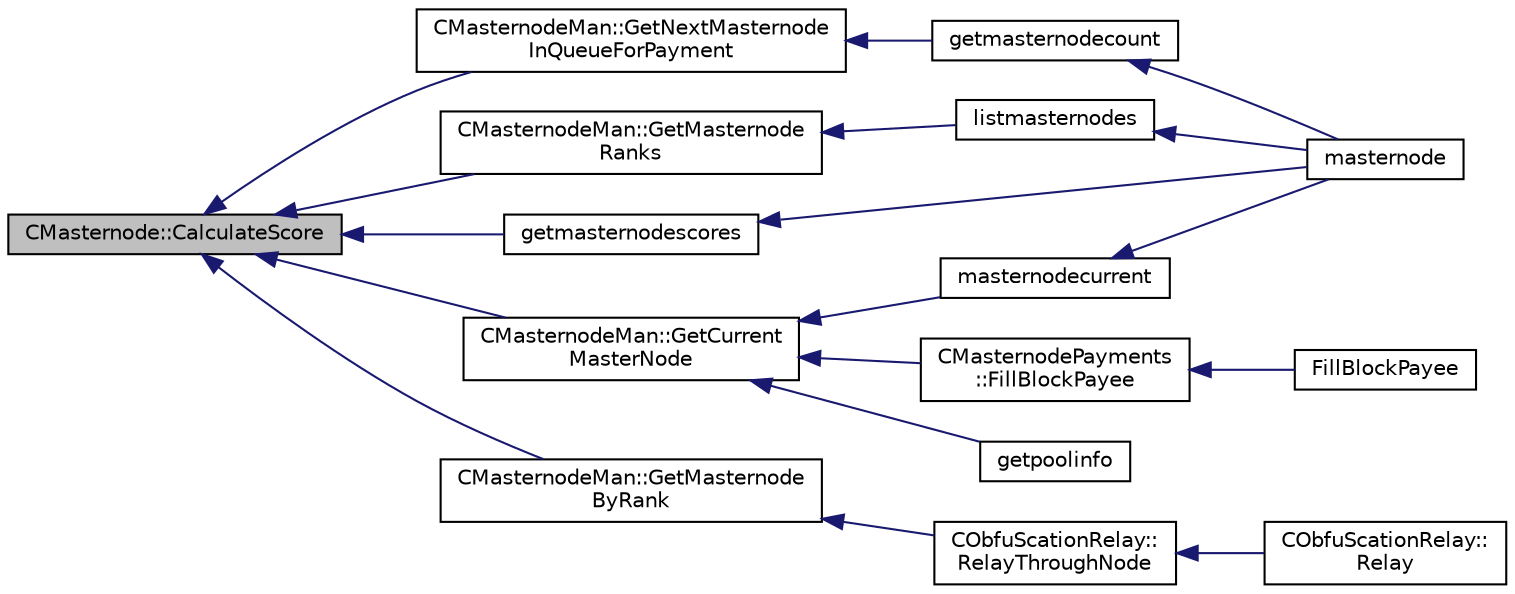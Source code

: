 digraph "CMasternode::CalculateScore"
{
  edge [fontname="Helvetica",fontsize="10",labelfontname="Helvetica",labelfontsize="10"];
  node [fontname="Helvetica",fontsize="10",shape=record];
  rankdir="LR";
  Node14 [label="CMasternode::CalculateScore",height=0.2,width=0.4,color="black", fillcolor="grey75", style="filled", fontcolor="black"];
  Node14 -> Node15 [dir="back",color="midnightblue",fontsize="10",style="solid",fontname="Helvetica"];
  Node15 [label="CMasternodeMan::GetNextMasternode\lInQueueForPayment",height=0.2,width=0.4,color="black", fillcolor="white", style="filled",URL="$class_c_masternode_man.html#af90f3376d7f264536207b08e2fc395d8",tooltip="Find an entry in the masternode list that is next to be paid. "];
  Node15 -> Node16 [dir="back",color="midnightblue",fontsize="10",style="solid",fontname="Helvetica"];
  Node16 [label="getmasternodecount",height=0.2,width=0.4,color="black", fillcolor="white", style="filled",URL="$rpcmasternode_8cpp.html#af5cafe7e6498c3c5629dfc95bbf8d6cd"];
  Node16 -> Node17 [dir="back",color="midnightblue",fontsize="10",style="solid",fontname="Helvetica"];
  Node17 [label="masternode",height=0.2,width=0.4,color="black", fillcolor="white", style="filled",URL="$rpcmasternode_8cpp.html#a30609e443aeb47c29ed0878d16b1b5e1"];
  Node14 -> Node18 [dir="back",color="midnightblue",fontsize="10",style="solid",fontname="Helvetica"];
  Node18 [label="CMasternodeMan::GetCurrent\lMasterNode",height=0.2,width=0.4,color="black", fillcolor="white", style="filled",URL="$class_c_masternode_man.html#a2b3a91870855e8fcb9b2b6e00c35197f",tooltip="Get the current winner for this block. "];
  Node18 -> Node19 [dir="back",color="midnightblue",fontsize="10",style="solid",fontname="Helvetica"];
  Node19 [label="CMasternodePayments\l::FillBlockPayee",height=0.2,width=0.4,color="black", fillcolor="white", style="filled",URL="$class_c_masternode_payments.html#a459bf2e3a7e56743663026fd8f6d768d"];
  Node19 -> Node20 [dir="back",color="midnightblue",fontsize="10",style="solid",fontname="Helvetica"];
  Node20 [label="FillBlockPayee",height=0.2,width=0.4,color="black", fillcolor="white", style="filled",URL="$masternode-payments_8h.html#a2bd3aae33d7ebbea97792d1f1abfff03"];
  Node18 -> Node21 [dir="back",color="midnightblue",fontsize="10",style="solid",fontname="Helvetica"];
  Node21 [label="getpoolinfo",height=0.2,width=0.4,color="black", fillcolor="white", style="filled",URL="$rpcmasternode_8cpp.html#aea4471c128eb07bb1b70b4344ac38564"];
  Node18 -> Node22 [dir="back",color="midnightblue",fontsize="10",style="solid",fontname="Helvetica"];
  Node22 [label="masternodecurrent",height=0.2,width=0.4,color="black", fillcolor="white", style="filled",URL="$rpcmasternode_8cpp.html#a12991e9d740341923f120e5be868ac1b"];
  Node22 -> Node17 [dir="back",color="midnightblue",fontsize="10",style="solid",fontname="Helvetica"];
  Node14 -> Node23 [dir="back",color="midnightblue",fontsize="10",style="solid",fontname="Helvetica"];
  Node23 [label="CMasternodeMan::GetMasternode\lRanks",height=0.2,width=0.4,color="black", fillcolor="white", style="filled",URL="$class_c_masternode_man.html#ac06180b4570d5d1b098979c2f59a7a90"];
  Node23 -> Node24 [dir="back",color="midnightblue",fontsize="10",style="solid",fontname="Helvetica"];
  Node24 [label="listmasternodes",height=0.2,width=0.4,color="black", fillcolor="white", style="filled",URL="$rpcmasternode_8cpp.html#a7670cc32a8bffbd99760becd8d33357a"];
  Node24 -> Node17 [dir="back",color="midnightblue",fontsize="10",style="solid",fontname="Helvetica"];
  Node14 -> Node25 [dir="back",color="midnightblue",fontsize="10",style="solid",fontname="Helvetica"];
  Node25 [label="CMasternodeMan::GetMasternode\lByRank",height=0.2,width=0.4,color="black", fillcolor="white", style="filled",URL="$class_c_masternode_man.html#ab32afaad2651c69d2f93c68aee466677"];
  Node25 -> Node26 [dir="back",color="midnightblue",fontsize="10",style="solid",fontname="Helvetica"];
  Node26 [label="CObfuScationRelay::\lRelayThroughNode",height=0.2,width=0.4,color="black", fillcolor="white", style="filled",URL="$class_c_obfu_scation_relay.html#a68272322a5123591a9f57a8ff07943f6"];
  Node26 -> Node27 [dir="back",color="midnightblue",fontsize="10",style="solid",fontname="Helvetica"];
  Node27 [label="CObfuScationRelay::\lRelay",height=0.2,width=0.4,color="black", fillcolor="white", style="filled",URL="$class_c_obfu_scation_relay.html#ae3bb081dc03a7c07be2a85ca2512f581"];
  Node14 -> Node28 [dir="back",color="midnightblue",fontsize="10",style="solid",fontname="Helvetica"];
  Node28 [label="getmasternodescores",height=0.2,width=0.4,color="black", fillcolor="white", style="filled",URL="$rpcmasternode_8cpp.html#ad640a24f3bf0610f7090e4ac26f7ecf0"];
  Node28 -> Node17 [dir="back",color="midnightblue",fontsize="10",style="solid",fontname="Helvetica"];
}
